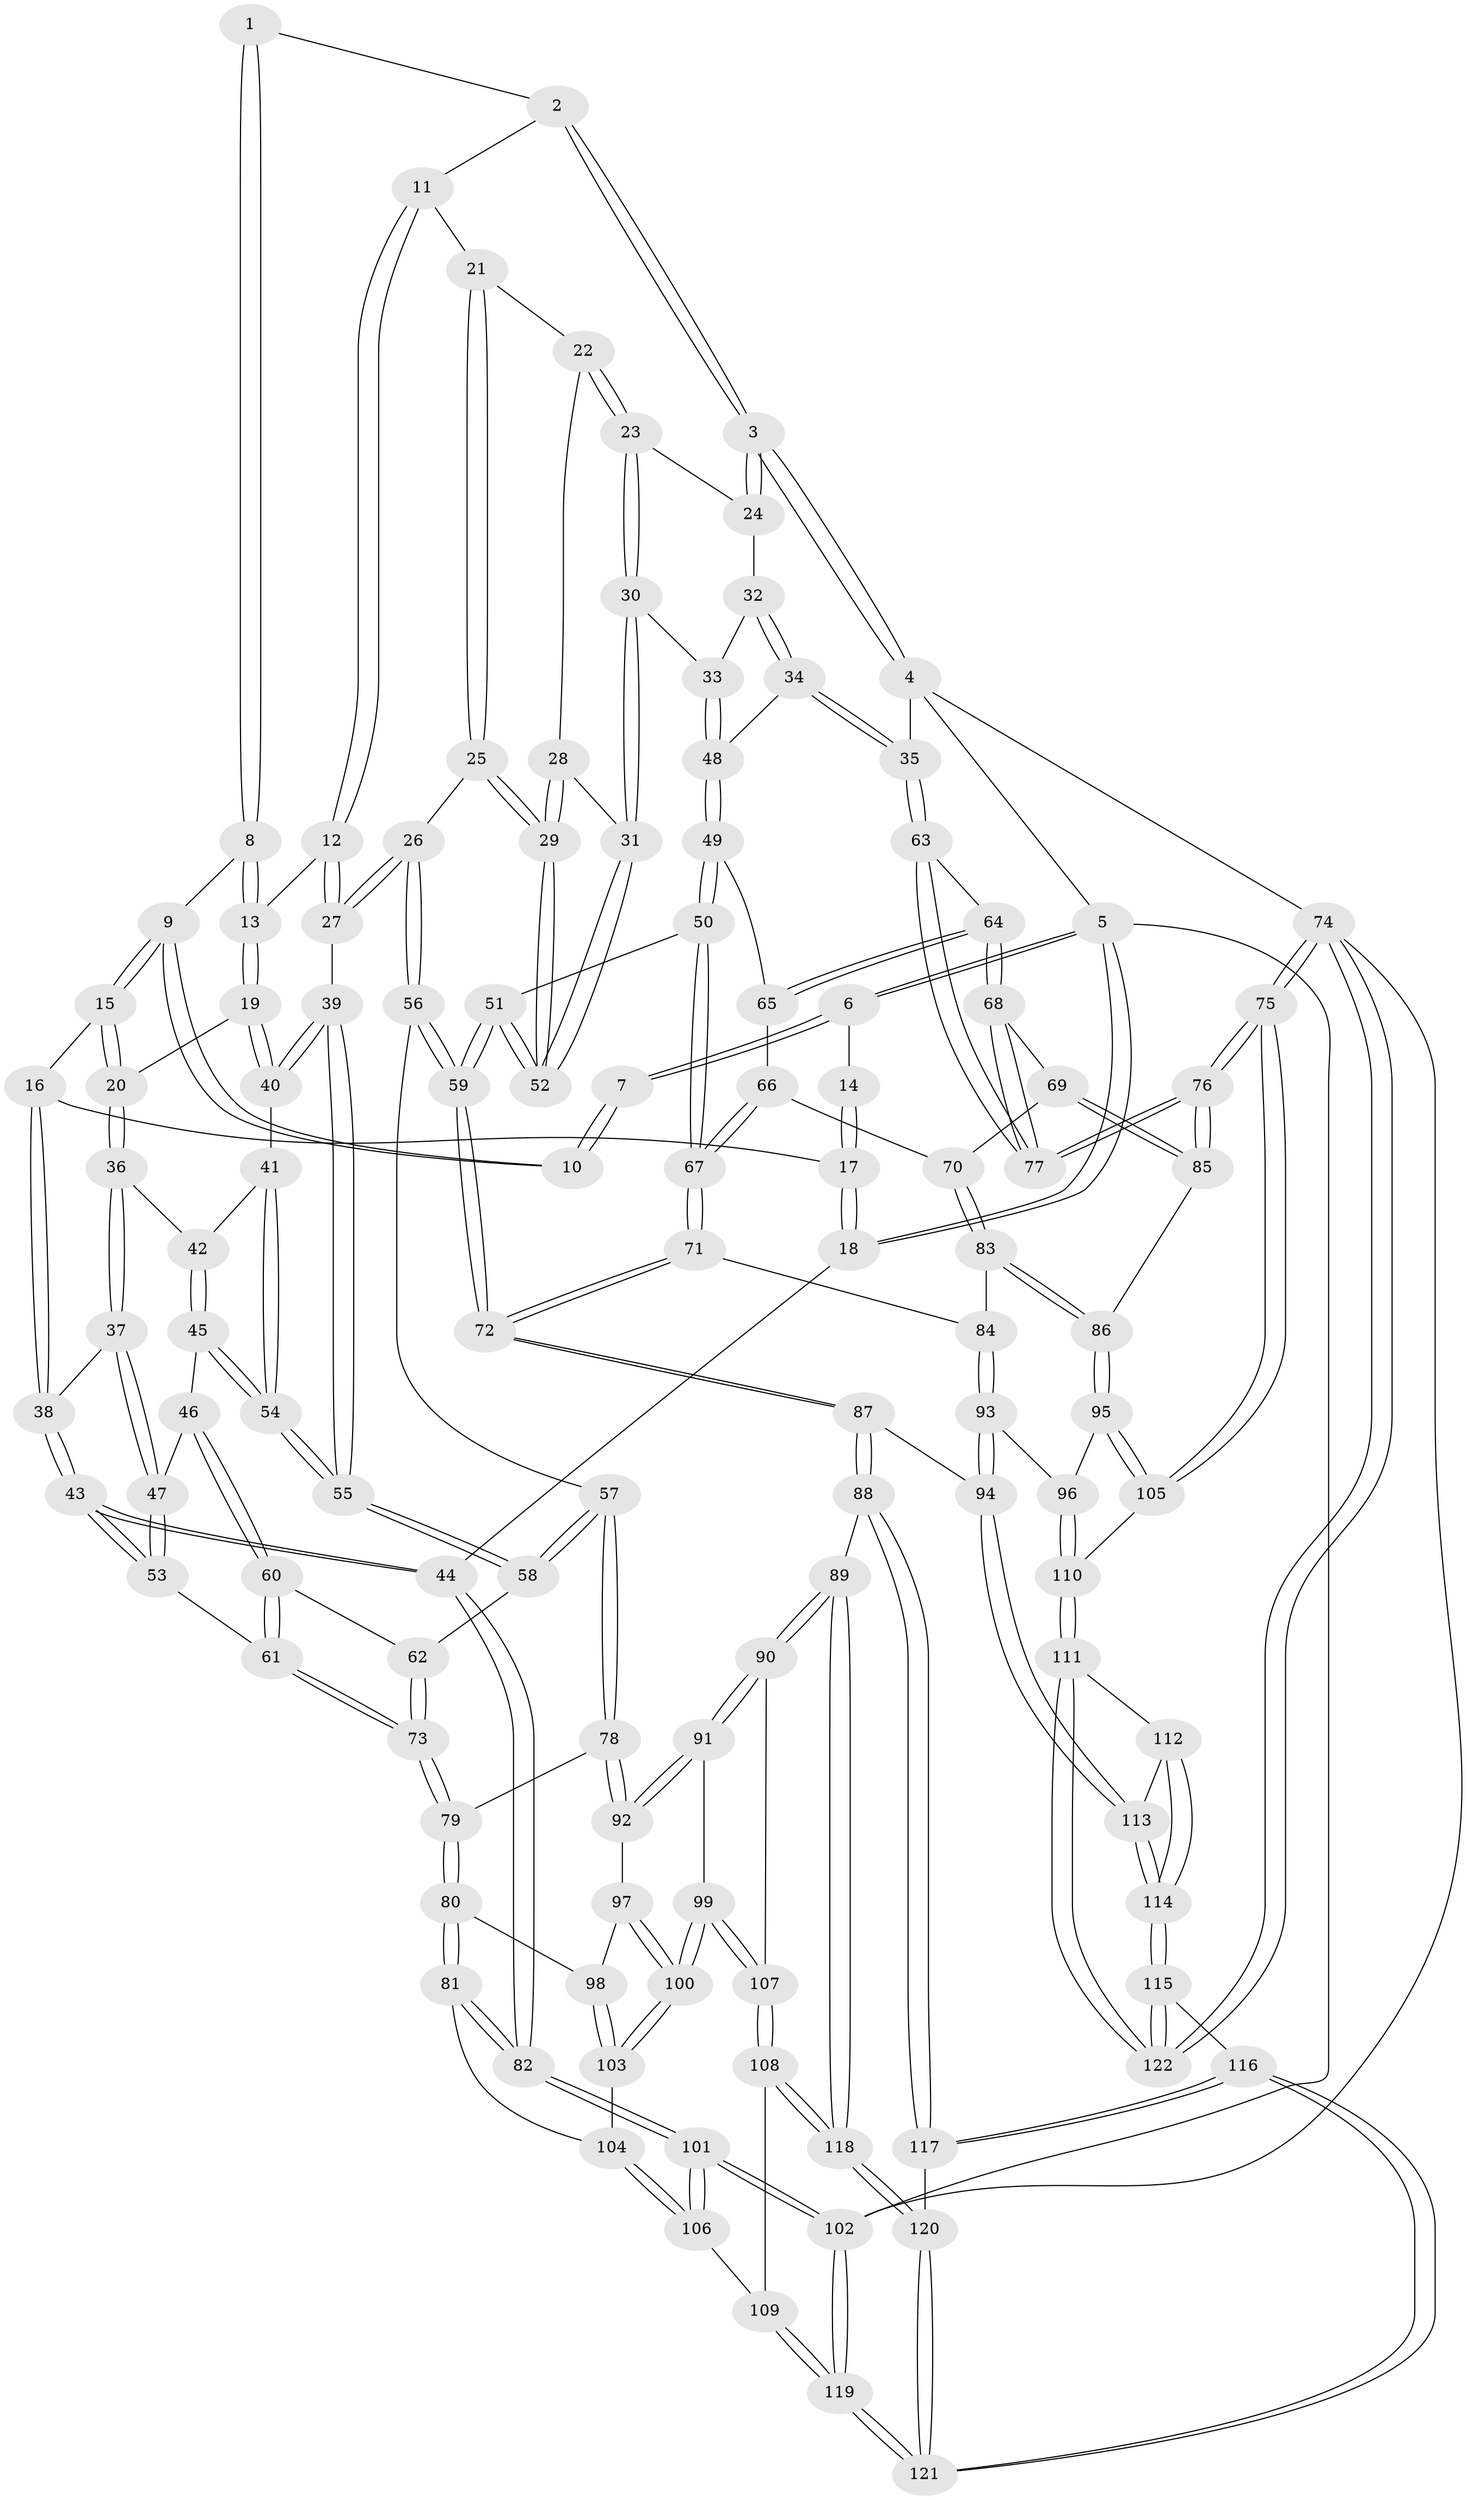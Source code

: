 // Generated by graph-tools (version 1.1) at 2025/17/03/09/25 04:17:10]
// undirected, 122 vertices, 302 edges
graph export_dot {
graph [start="1"]
  node [color=gray90,style=filled];
  1 [pos="+0.32349884726346223+0"];
  2 [pos="+0.5177337186222025+0"];
  3 [pos="+1+0"];
  4 [pos="+1+0"];
  5 [pos="+0+0"];
  6 [pos="+0+0"];
  7 [pos="+0.13154335077855223+0"];
  8 [pos="+0.25872109884048183+0.023869970293626554"];
  9 [pos="+0.09435347704120997+0.08344185479932911"];
  10 [pos="+0.08975922145856767+0.08040779151174261"];
  11 [pos="+0.5382129569789816+0"];
  12 [pos="+0.45129685624565624+0.17217838828029575"];
  13 [pos="+0.25945364860357084+0.03486928329575228"];
  14 [pos="+0.06067244956369092+0.0714331913774619"];
  15 [pos="+0.09977304341923397+0.15890788702053524"];
  16 [pos="+0.03931712434326571+0.1962898010866758"];
  17 [pos="+0+0.16887362157662142"];
  18 [pos="+0+0.185021077529598"];
  19 [pos="+0.25476010830811147+0.17172684094984123"];
  20 [pos="+0.20278436692303176+0.2040715439985044"];
  21 [pos="+0.6418553483095735+0.1203441055507949"];
  22 [pos="+0.6483376278262754+0.12587710494258156"];
  23 [pos="+0.7140683192293243+0.14798073985358387"];
  24 [pos="+0.733637402595193+0.1383234548905608"];
  25 [pos="+0.4985543035277759+0.27256414602473344"];
  26 [pos="+0.44272645568362723+0.24475006786395795"];
  27 [pos="+0.4329522756052536+0.23655641407290637"];
  28 [pos="+0.6452659076350803+0.14025377263609515"];
  29 [pos="+0.5339908580831962+0.30289356761871716"];
  30 [pos="+0.7433339639851168+0.2542816452566822"];
  31 [pos="+0.6211179696641769+0.2903216626007188"];
  32 [pos="+0.8657597117250964+0.17376012684266975"];
  33 [pos="+0.7636803012509543+0.2725027004422129"];
  34 [pos="+1+0.12078833183978793"];
  35 [pos="+1+0.06769749658598465"];
  36 [pos="+0.1763460477966195+0.26449138165748526"];
  37 [pos="+0.16784123107373838+0.27281982577394875"];
  38 [pos="+0.0835872494799984+0.2900436054264052"];
  39 [pos="+0.3895744396367386+0.2428481109404895"];
  40 [pos="+0.34687763118211545+0.23226712835864585"];
  41 [pos="+0.2744136663179123+0.3232060863921452"];
  42 [pos="+0.21690571492205205+0.2976429600909465"];
  43 [pos="+0+0.4441594384775338"];
  44 [pos="+0+0.44375107501966066"];
  45 [pos="+0.23485043013533496+0.36641252267619323"];
  46 [pos="+0.18623082772013183+0.3704815043637671"];
  47 [pos="+0.17127921583204828+0.32112291723426056"];
  48 [pos="+0.795348526417658+0.33715786222366617"];
  49 [pos="+0.7893773627963208+0.396214946042081"];
  50 [pos="+0.6129307869764373+0.4194663848069866"];
  51 [pos="+0.5900311844736341+0.4132625103713943"];
  52 [pos="+0.5726217100278493+0.3391939570293855"];
  53 [pos="+0.0109215454999912+0.4598479662666281"];
  54 [pos="+0.2733703063626733+0.3753658102651139"];
  55 [pos="+0.32241214002748236+0.4441379517592696"];
  56 [pos="+0.40407016148824926+0.5335114273125909"];
  57 [pos="+0.37299199797487365+0.5295659414980736"];
  58 [pos="+0.3285585155148612+0.47441753220667277"];
  59 [pos="+0.44994638285643945+0.5476346629336186"];
  60 [pos="+0.16930733546301166+0.4053782772785159"];
  61 [pos="+0.03910955883874715+0.4731108229533015"];
  62 [pos="+0.2844998589601031+0.468113530817735"];
  63 [pos="+1+0.36317429984501265"];
  64 [pos="+0.9772309114280495+0.4369385118830701"];
  65 [pos="+0.7978630861784016+0.4058351257623899"];
  66 [pos="+0.7960434421267631+0.45163565603733274"];
  67 [pos="+0.7182164026156618+0.6086368491517201"];
  68 [pos="+0.9102076705037211+0.5724095417955065"];
  69 [pos="+0.9019076607968581+0.5784744335702052"];
  70 [pos="+0.869157069370776+0.5775541712929108"];
  71 [pos="+0.7184173272934111+0.6171365144256199"];
  72 [pos="+0.5256932455481924+0.687023541681842"];
  73 [pos="+0.07571195277234366+0.5100314357085517"];
  74 [pos="+1+1"];
  75 [pos="+1+1"];
  76 [pos="+1+0.7343536582671014"];
  77 [pos="+1+0.6871041390920314"];
  78 [pos="+0.2627130464081745+0.621787836388382"];
  79 [pos="+0.11039065985955081+0.5701987153554824"];
  80 [pos="+0.07723903464221879+0.6727670130088858"];
  81 [pos="+0+0.7126928207238991"];
  82 [pos="+0+0.702326939870824"];
  83 [pos="+0.7814261296647806+0.6304973550542242"];
  84 [pos="+0.7377134043387092+0.6291900972738618"];
  85 [pos="+0.9267613013332774+0.6934981702954331"];
  86 [pos="+0.8775238580018346+0.7251596789598433"];
  87 [pos="+0.5210434650253951+0.7397512584663353"];
  88 [pos="+0.42790575132105674+0.8271028625739483"];
  89 [pos="+0.40537923483009936+0.8226359379972025"];
  90 [pos="+0.37833674634669245+0.8089071869875307"];
  91 [pos="+0.2803907181768457+0.717577147490025"];
  92 [pos="+0.26145527687248726+0.6306279123986099"];
  93 [pos="+0.7520667021596821+0.7817851481958562"];
  94 [pos="+0.6031772974886427+0.8031373518902162"];
  95 [pos="+0.8561036031415123+0.7886335229402526"];
  96 [pos="+0.7906720655118088+0.8080544619455611"];
  97 [pos="+0.19807075514669162+0.6835620589873629"];
  98 [pos="+0.09896271182706987+0.6996493445457226"];
  99 [pos="+0.1751263792575818+0.8201952053477148"];
  100 [pos="+0.15545447062796683+0.7845499118383853"];
  101 [pos="+0+1"];
  102 [pos="+0+1"];
  103 [pos="+0.11551250440022376+0.7487543699719663"];
  104 [pos="+0.045173149526319435+0.7845614195887732"];
  105 [pos="+0.9723535624398651+0.8856267237185849"];
  106 [pos="+0.048984298137794174+0.8196886435389696"];
  107 [pos="+0.17551007459609047+0.83787230870506"];
  108 [pos="+0.17502328462300046+0.8394642937031516"];
  109 [pos="+0.12867023528035648+0.873491235475743"];
  110 [pos="+0.7702090547103897+0.9100997363097482"];
  111 [pos="+0.761482085862738+0.9278196625564292"];
  112 [pos="+0.7474522146008361+0.9236177274159074"];
  113 [pos="+0.63125721349857+0.8799538501667389"];
  114 [pos="+0.5853378304281528+1"];
  115 [pos="+0.5037525021487762+1"];
  116 [pos="+0.4917242210477093+1"];
  117 [pos="+0.43321148357969524+0.9492775881065187"];
  118 [pos="+0.24682085868033646+0.9135419722256064"];
  119 [pos="+0+1"];
  120 [pos="+0.25162913558100003+0.9422140159321732"];
  121 [pos="+0.16980505663628098+1"];
  122 [pos="+0.8627694352926811+1"];
  1 -- 2;
  1 -- 8;
  1 -- 8;
  2 -- 3;
  2 -- 3;
  2 -- 11;
  3 -- 4;
  3 -- 4;
  3 -- 24;
  3 -- 24;
  4 -- 5;
  4 -- 35;
  4 -- 74;
  5 -- 6;
  5 -- 6;
  5 -- 18;
  5 -- 18;
  5 -- 102;
  6 -- 7;
  6 -- 7;
  6 -- 14;
  7 -- 10;
  7 -- 10;
  8 -- 9;
  8 -- 13;
  8 -- 13;
  9 -- 10;
  9 -- 10;
  9 -- 15;
  9 -- 15;
  11 -- 12;
  11 -- 12;
  11 -- 21;
  12 -- 13;
  12 -- 27;
  12 -- 27;
  13 -- 19;
  13 -- 19;
  14 -- 17;
  14 -- 17;
  15 -- 16;
  15 -- 20;
  15 -- 20;
  16 -- 17;
  16 -- 38;
  16 -- 38;
  17 -- 18;
  17 -- 18;
  18 -- 44;
  19 -- 20;
  19 -- 40;
  19 -- 40;
  20 -- 36;
  20 -- 36;
  21 -- 22;
  21 -- 25;
  21 -- 25;
  22 -- 23;
  22 -- 23;
  22 -- 28;
  23 -- 24;
  23 -- 30;
  23 -- 30;
  24 -- 32;
  25 -- 26;
  25 -- 29;
  25 -- 29;
  26 -- 27;
  26 -- 27;
  26 -- 56;
  26 -- 56;
  27 -- 39;
  28 -- 29;
  28 -- 29;
  28 -- 31;
  29 -- 52;
  29 -- 52;
  30 -- 31;
  30 -- 31;
  30 -- 33;
  31 -- 52;
  31 -- 52;
  32 -- 33;
  32 -- 34;
  32 -- 34;
  33 -- 48;
  33 -- 48;
  34 -- 35;
  34 -- 35;
  34 -- 48;
  35 -- 63;
  35 -- 63;
  36 -- 37;
  36 -- 37;
  36 -- 42;
  37 -- 38;
  37 -- 47;
  37 -- 47;
  38 -- 43;
  38 -- 43;
  39 -- 40;
  39 -- 40;
  39 -- 55;
  39 -- 55;
  40 -- 41;
  41 -- 42;
  41 -- 54;
  41 -- 54;
  42 -- 45;
  42 -- 45;
  43 -- 44;
  43 -- 44;
  43 -- 53;
  43 -- 53;
  44 -- 82;
  44 -- 82;
  45 -- 46;
  45 -- 54;
  45 -- 54;
  46 -- 47;
  46 -- 60;
  46 -- 60;
  47 -- 53;
  47 -- 53;
  48 -- 49;
  48 -- 49;
  49 -- 50;
  49 -- 50;
  49 -- 65;
  50 -- 51;
  50 -- 67;
  50 -- 67;
  51 -- 52;
  51 -- 52;
  51 -- 59;
  51 -- 59;
  53 -- 61;
  54 -- 55;
  54 -- 55;
  55 -- 58;
  55 -- 58;
  56 -- 57;
  56 -- 59;
  56 -- 59;
  57 -- 58;
  57 -- 58;
  57 -- 78;
  57 -- 78;
  58 -- 62;
  59 -- 72;
  59 -- 72;
  60 -- 61;
  60 -- 61;
  60 -- 62;
  61 -- 73;
  61 -- 73;
  62 -- 73;
  62 -- 73;
  63 -- 64;
  63 -- 77;
  63 -- 77;
  64 -- 65;
  64 -- 65;
  64 -- 68;
  64 -- 68;
  65 -- 66;
  66 -- 67;
  66 -- 67;
  66 -- 70;
  67 -- 71;
  67 -- 71;
  68 -- 69;
  68 -- 77;
  68 -- 77;
  69 -- 70;
  69 -- 85;
  69 -- 85;
  70 -- 83;
  70 -- 83;
  71 -- 72;
  71 -- 72;
  71 -- 84;
  72 -- 87;
  72 -- 87;
  73 -- 79;
  73 -- 79;
  74 -- 75;
  74 -- 75;
  74 -- 122;
  74 -- 122;
  74 -- 102;
  75 -- 76;
  75 -- 76;
  75 -- 105;
  75 -- 105;
  76 -- 77;
  76 -- 77;
  76 -- 85;
  76 -- 85;
  78 -- 79;
  78 -- 92;
  78 -- 92;
  79 -- 80;
  79 -- 80;
  80 -- 81;
  80 -- 81;
  80 -- 98;
  81 -- 82;
  81 -- 82;
  81 -- 104;
  82 -- 101;
  82 -- 101;
  83 -- 84;
  83 -- 86;
  83 -- 86;
  84 -- 93;
  84 -- 93;
  85 -- 86;
  86 -- 95;
  86 -- 95;
  87 -- 88;
  87 -- 88;
  87 -- 94;
  88 -- 89;
  88 -- 117;
  88 -- 117;
  89 -- 90;
  89 -- 90;
  89 -- 118;
  89 -- 118;
  90 -- 91;
  90 -- 91;
  90 -- 107;
  91 -- 92;
  91 -- 92;
  91 -- 99;
  92 -- 97;
  93 -- 94;
  93 -- 94;
  93 -- 96;
  94 -- 113;
  94 -- 113;
  95 -- 96;
  95 -- 105;
  95 -- 105;
  96 -- 110;
  96 -- 110;
  97 -- 98;
  97 -- 100;
  97 -- 100;
  98 -- 103;
  98 -- 103;
  99 -- 100;
  99 -- 100;
  99 -- 107;
  99 -- 107;
  100 -- 103;
  100 -- 103;
  101 -- 102;
  101 -- 102;
  101 -- 106;
  101 -- 106;
  102 -- 119;
  102 -- 119;
  103 -- 104;
  104 -- 106;
  104 -- 106;
  105 -- 110;
  106 -- 109;
  107 -- 108;
  107 -- 108;
  108 -- 109;
  108 -- 118;
  108 -- 118;
  109 -- 119;
  109 -- 119;
  110 -- 111;
  110 -- 111;
  111 -- 112;
  111 -- 122;
  111 -- 122;
  112 -- 113;
  112 -- 114;
  112 -- 114;
  113 -- 114;
  113 -- 114;
  114 -- 115;
  114 -- 115;
  115 -- 116;
  115 -- 122;
  115 -- 122;
  116 -- 117;
  116 -- 117;
  116 -- 121;
  116 -- 121;
  117 -- 120;
  118 -- 120;
  118 -- 120;
  119 -- 121;
  119 -- 121;
  120 -- 121;
  120 -- 121;
}
